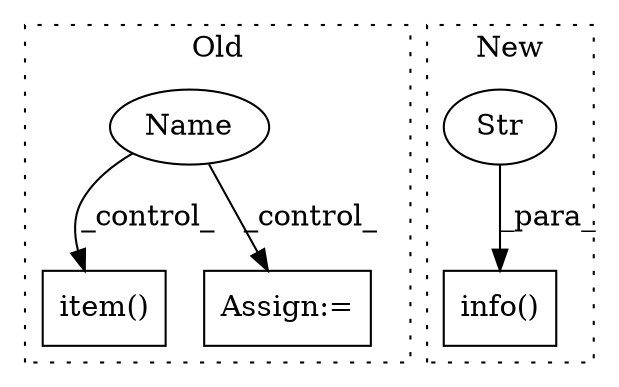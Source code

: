 digraph G {
subgraph cluster0 {
1 [label="item()" a="75" s="8869" l="13" shape="box"];
4 [label="Name" a="87" s="8493" l="7" shape="ellipse"];
5 [label="Assign:=" a="68" s="8588" l="3" shape="box"];
label = "Old";
style="dotted";
}
subgraph cluster1 {
2 [label="info()" a="75" s="9252,9277" l="13,1" shape="box"];
3 [label="Str" a="66" s="9265" l="12" shape="ellipse"];
label = "New";
style="dotted";
}
3 -> 2 [label="_para_"];
4 -> 1 [label="_control_"];
4 -> 5 [label="_control_"];
}